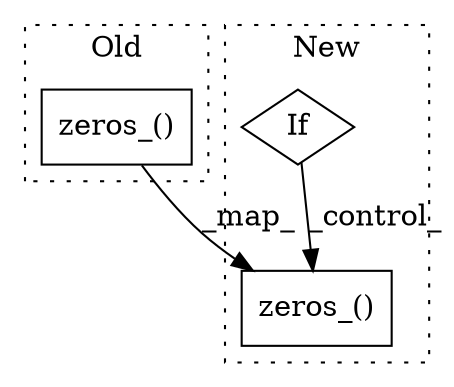 digraph G {
subgraph cluster0 {
1 [label="zeros_()" a="75" s="17187,17210" l="15,1" shape="box"];
label = "Old";
style="dotted";
}
subgraph cluster1 {
2 [label="zeros_()" a="75" s="22578,22601" l="15,1" shape="box"];
3 [label="If" a="96" s="22537,22556" l="3,22" shape="diamond"];
label = "New";
style="dotted";
}
1 -> 2 [label="_map_"];
3 -> 2 [label="_control_"];
}